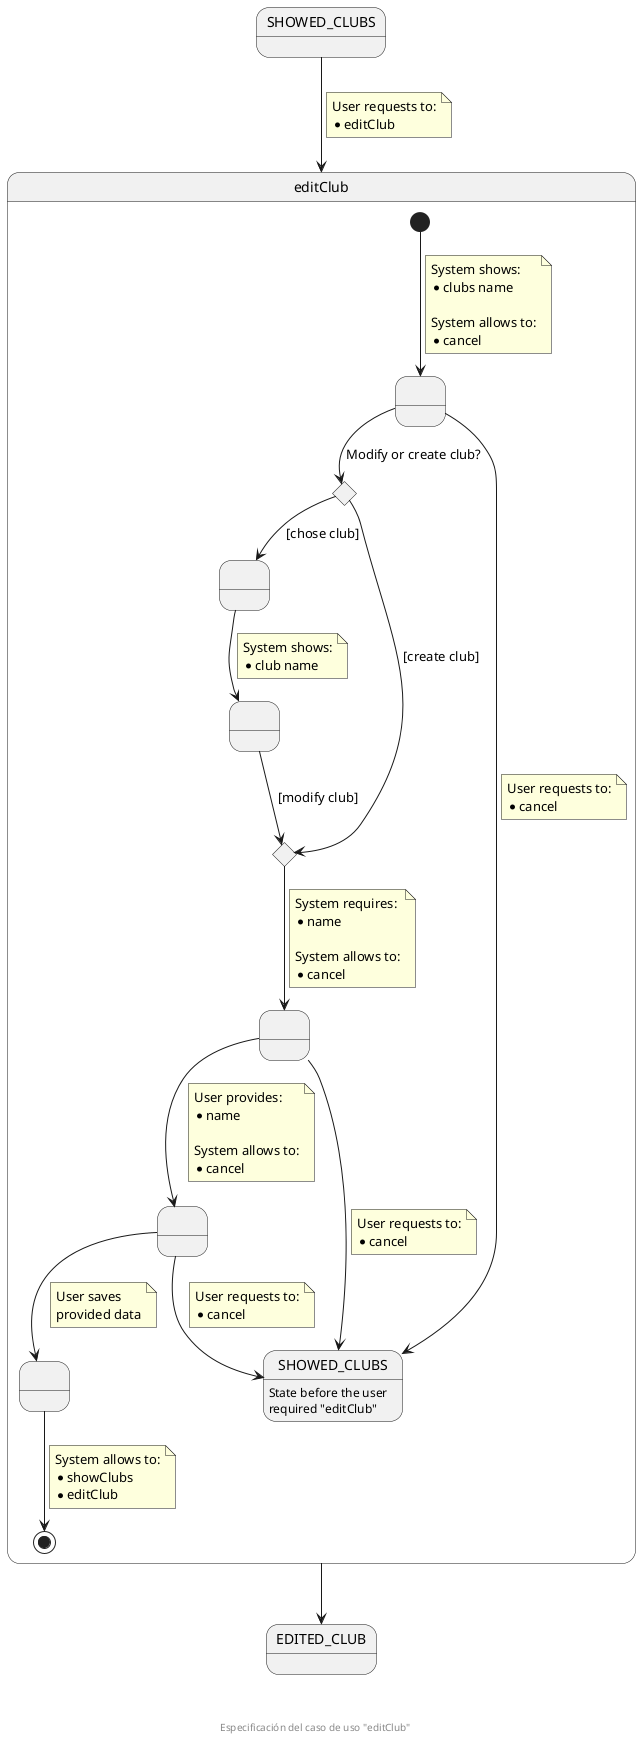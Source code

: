 @startuml
state SHOWED_CLUBS
state editClub {
  state " " as SHOWED_CLUBS_TO_BE_EDITED
  state createOrModifyCHC <<choice>>
  state " " as providedClub
  state " " as showedData
  state createOrModifyCHC2 <<choice>>
  state " " as pendingData
  state " " as providedData
  state " " as savedData
  [*] --> SHOWED_CLUBS_TO_BE_EDITED
  note on link
    System shows:
    * clubs name

    System allows to:
    * cancel
  end note

  SHOWED_CLUBS_TO_BE_EDITED --> createOrModifyCHC : Modify or create club?

  SHOWED_CLUBS_TO_BE_EDITED --> SHOWED_CLUBS_F
  note on link
    User requests to:
    * cancel
  end note

  createOrModifyCHC --> providedClub : [chose club]
  createOrModifyCHC --> createOrModifyCHC2 : [create club]
  providedClub --> showedData
  note on link
    System shows:
    * club name
  end note
  showedData --> createOrModifyCHC2 : [modify club]
  createOrModifyCHC2 --> pendingData
  note on link
    System requires:
    * name

    System allows to:
    * cancel
  end note
  pendingData --> SHOWED_CLUBS_F
  note on link
    User requests to:
    * cancel
  end note

  pendingData --> providedData
  note on link
    User provides:
    * name

    System allows to:
    * cancel
  end note

  providedData --> savedData
  note on link
    User saves 
    provided data
  end note

  providedData --> SHOWED_CLUBS_F
  note on link
    User requests to:
    * cancel
  end note

  savedData --> [*]
  note on link
    System allows to:
    * showClubs
    * editClub
  end note
}
state EDITED_CLUB
state "SHOWED_CLUBS" as SHOWED_CLUBS_F : State before the user\nrequired "editClub"

SHOWED_CLUBS --> editClub
note on link
  User requests to:
  * editClub
end note

editClub --> EDITED_CLUB

footer \n\n\n Especificación del caso de uso "editClub"
@enduml
